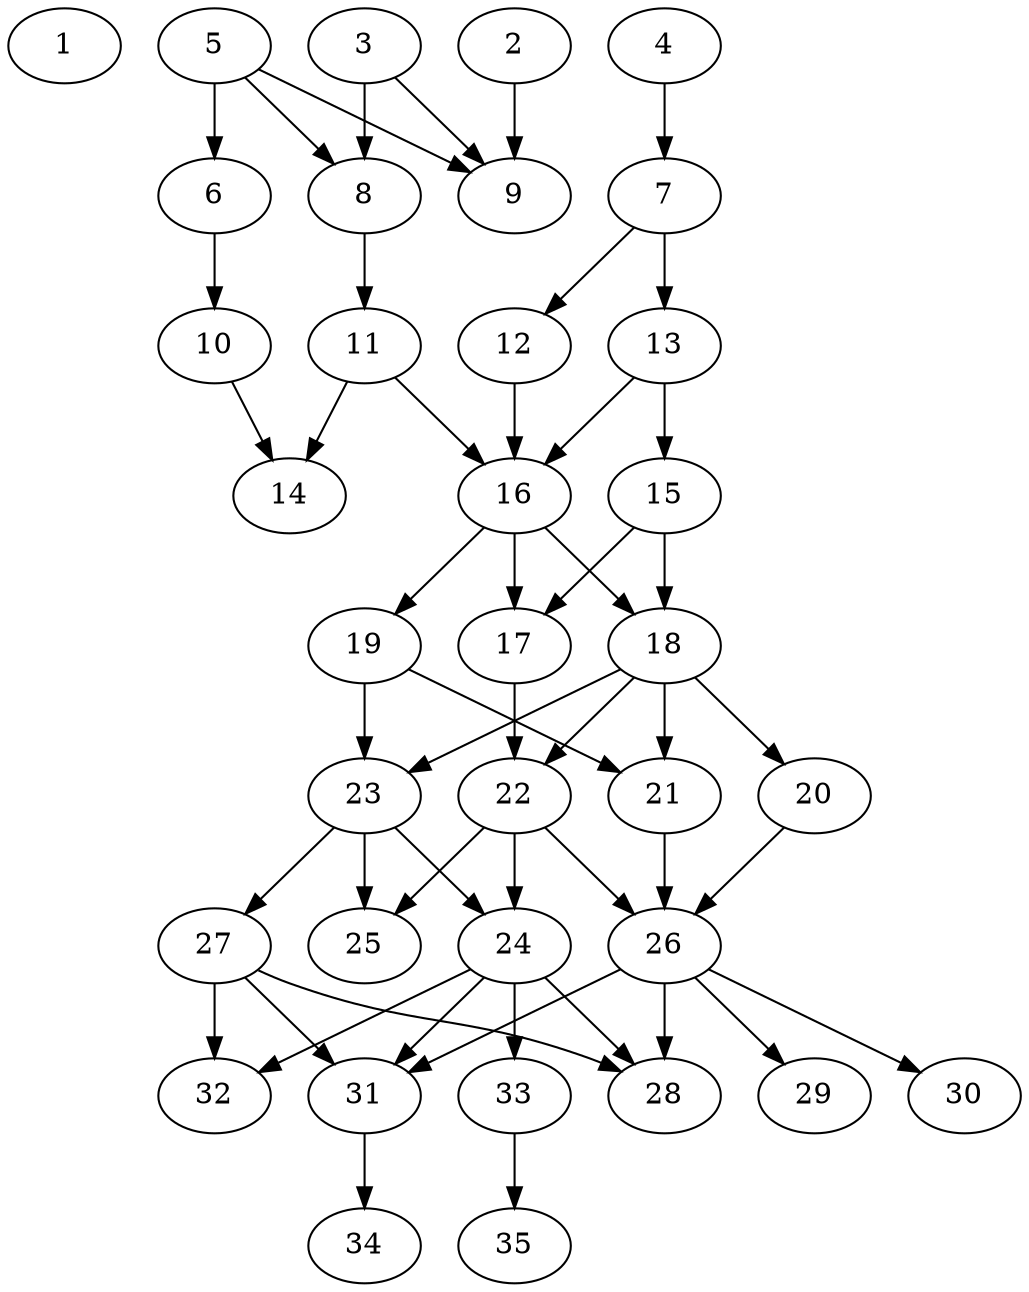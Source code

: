 // DAG automatically generated by daggen at Thu Oct  3 14:05:37 2019
// ./daggen --dot -n 35 --ccr 0.4 --fat 0.5 --regular 0.5 --density 0.6 --mindata 5242880 --maxdata 52428800 
digraph G {
  1 [size="53291520", alpha="0.04", expect_size="21316608"] 
  2 [size="106014720", alpha="0.12", expect_size="42405888"] 
  2 -> 9 [size ="42405888"]
  3 [size="85967360", alpha="0.18", expect_size="34386944"] 
  3 -> 8 [size ="34386944"]
  3 -> 9 [size ="34386944"]
  4 [size="130636800", alpha="0.16", expect_size="52254720"] 
  4 -> 7 [size ="52254720"]
  5 [size="94069760", alpha="0.13", expect_size="37627904"] 
  5 -> 6 [size ="37627904"]
  5 -> 8 [size ="37627904"]
  5 -> 9 [size ="37627904"]
  6 [size="15933440", alpha="0.09", expect_size="6373376"] 
  6 -> 10 [size ="6373376"]
  7 [size="72791040", alpha="0.01", expect_size="29116416"] 
  7 -> 12 [size ="29116416"]
  7 -> 13 [size ="29116416"]
  8 [size="27082240", alpha="0.09", expect_size="10832896"] 
  8 -> 11 [size ="10832896"]
  9 [size="77898240", alpha="0.14", expect_size="31159296"] 
  10 [size="114977280", alpha="0.10", expect_size="45990912"] 
  10 -> 14 [size ="45990912"]
  11 [size="69153280", alpha="0.00", expect_size="27661312"] 
  11 -> 14 [size ="27661312"]
  11 -> 16 [size ="27661312"]
  12 [size="92812800", alpha="0.10", expect_size="37125120"] 
  12 -> 16 [size ="37125120"]
  13 [size="45155840", alpha="0.05", expect_size="18062336"] 
  13 -> 15 [size ="18062336"]
  13 -> 16 [size ="18062336"]
  14 [size="35389440", alpha="0.10", expect_size="14155776"] 
  15 [size="128143360", alpha="0.08", expect_size="51257344"] 
  15 -> 17 [size ="51257344"]
  15 -> 18 [size ="51257344"]
  16 [size="86208000", alpha="0.02", expect_size="34483200"] 
  16 -> 17 [size ="34483200"]
  16 -> 18 [size ="34483200"]
  16 -> 19 [size ="34483200"]
  17 [size="23736320", alpha="0.10", expect_size="9494528"] 
  17 -> 22 [size ="9494528"]
  18 [size="26923520", alpha="0.10", expect_size="10769408"] 
  18 -> 20 [size ="10769408"]
  18 -> 21 [size ="10769408"]
  18 -> 22 [size ="10769408"]
  18 -> 23 [size ="10769408"]
  19 [size="78018560", alpha="0.14", expect_size="31207424"] 
  19 -> 21 [size ="31207424"]
  19 -> 23 [size ="31207424"]
  20 [size="43402240", alpha="0.06", expect_size="17360896"] 
  20 -> 26 [size ="17360896"]
  21 [size="100503040", alpha="0.06", expect_size="40201216"] 
  21 -> 26 [size ="40201216"]
  22 [size="102297600", alpha="0.01", expect_size="40919040"] 
  22 -> 24 [size ="40919040"]
  22 -> 25 [size ="40919040"]
  22 -> 26 [size ="40919040"]
  23 [size="45908480", alpha="0.08", expect_size="18363392"] 
  23 -> 24 [size ="18363392"]
  23 -> 25 [size ="18363392"]
  23 -> 27 [size ="18363392"]
  24 [size="74296320", alpha="0.16", expect_size="29718528"] 
  24 -> 28 [size ="29718528"]
  24 -> 31 [size ="29718528"]
  24 -> 32 [size ="29718528"]
  24 -> 33 [size ="29718528"]
  25 [size="18073600", alpha="0.17", expect_size="7229440"] 
  26 [size="67120640", alpha="0.19", expect_size="26848256"] 
  26 -> 28 [size ="26848256"]
  26 -> 29 [size ="26848256"]
  26 -> 30 [size ="26848256"]
  26 -> 31 [size ="26848256"]
  27 [size="77391360", alpha="0.11", expect_size="30956544"] 
  27 -> 28 [size ="30956544"]
  27 -> 31 [size ="30956544"]
  27 -> 32 [size ="30956544"]
  28 [size="16240640", alpha="0.05", expect_size="6496256"] 
  29 [size="77245440", alpha="0.10", expect_size="30898176"] 
  30 [size="39941120", alpha="0.12", expect_size="15976448"] 
  31 [size="77056000", alpha="0.04", expect_size="30822400"] 
  31 -> 34 [size ="30822400"]
  32 [size="110814720", alpha="0.10", expect_size="44325888"] 
  33 [size="116157440", alpha="0.00", expect_size="46462976"] 
  33 -> 35 [size ="46462976"]
  34 [size="47982080", alpha="0.15", expect_size="19192832"] 
  35 [size="23820800", alpha="0.09", expect_size="9528320"] 
}
